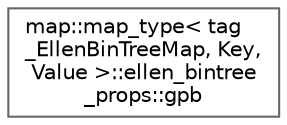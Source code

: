 digraph "类继承关系图"
{
 // LATEX_PDF_SIZE
  bgcolor="transparent";
  edge [fontname=Helvetica,fontsize=10,labelfontname=Helvetica,labelfontsize=10];
  node [fontname=Helvetica,fontsize=10,shape=box,height=0.2,width=0.4];
  rankdir="LR";
  Node0 [id="Node000000",label="map::map_type\< tag\l_EllenBinTreeMap, Key,\l Value \>::ellen_bintree\l_props::gpb",height=0.2,width=0.4,color="grey40", fillcolor="white", style="filled",URL="$structmap_1_1map__type_3_01tag___ellen_bin_tree_map_00_01_key_00_01_value_01_4_1_1ellen__bintree__props_1_1gpb.html",tooltip=" "];
}
